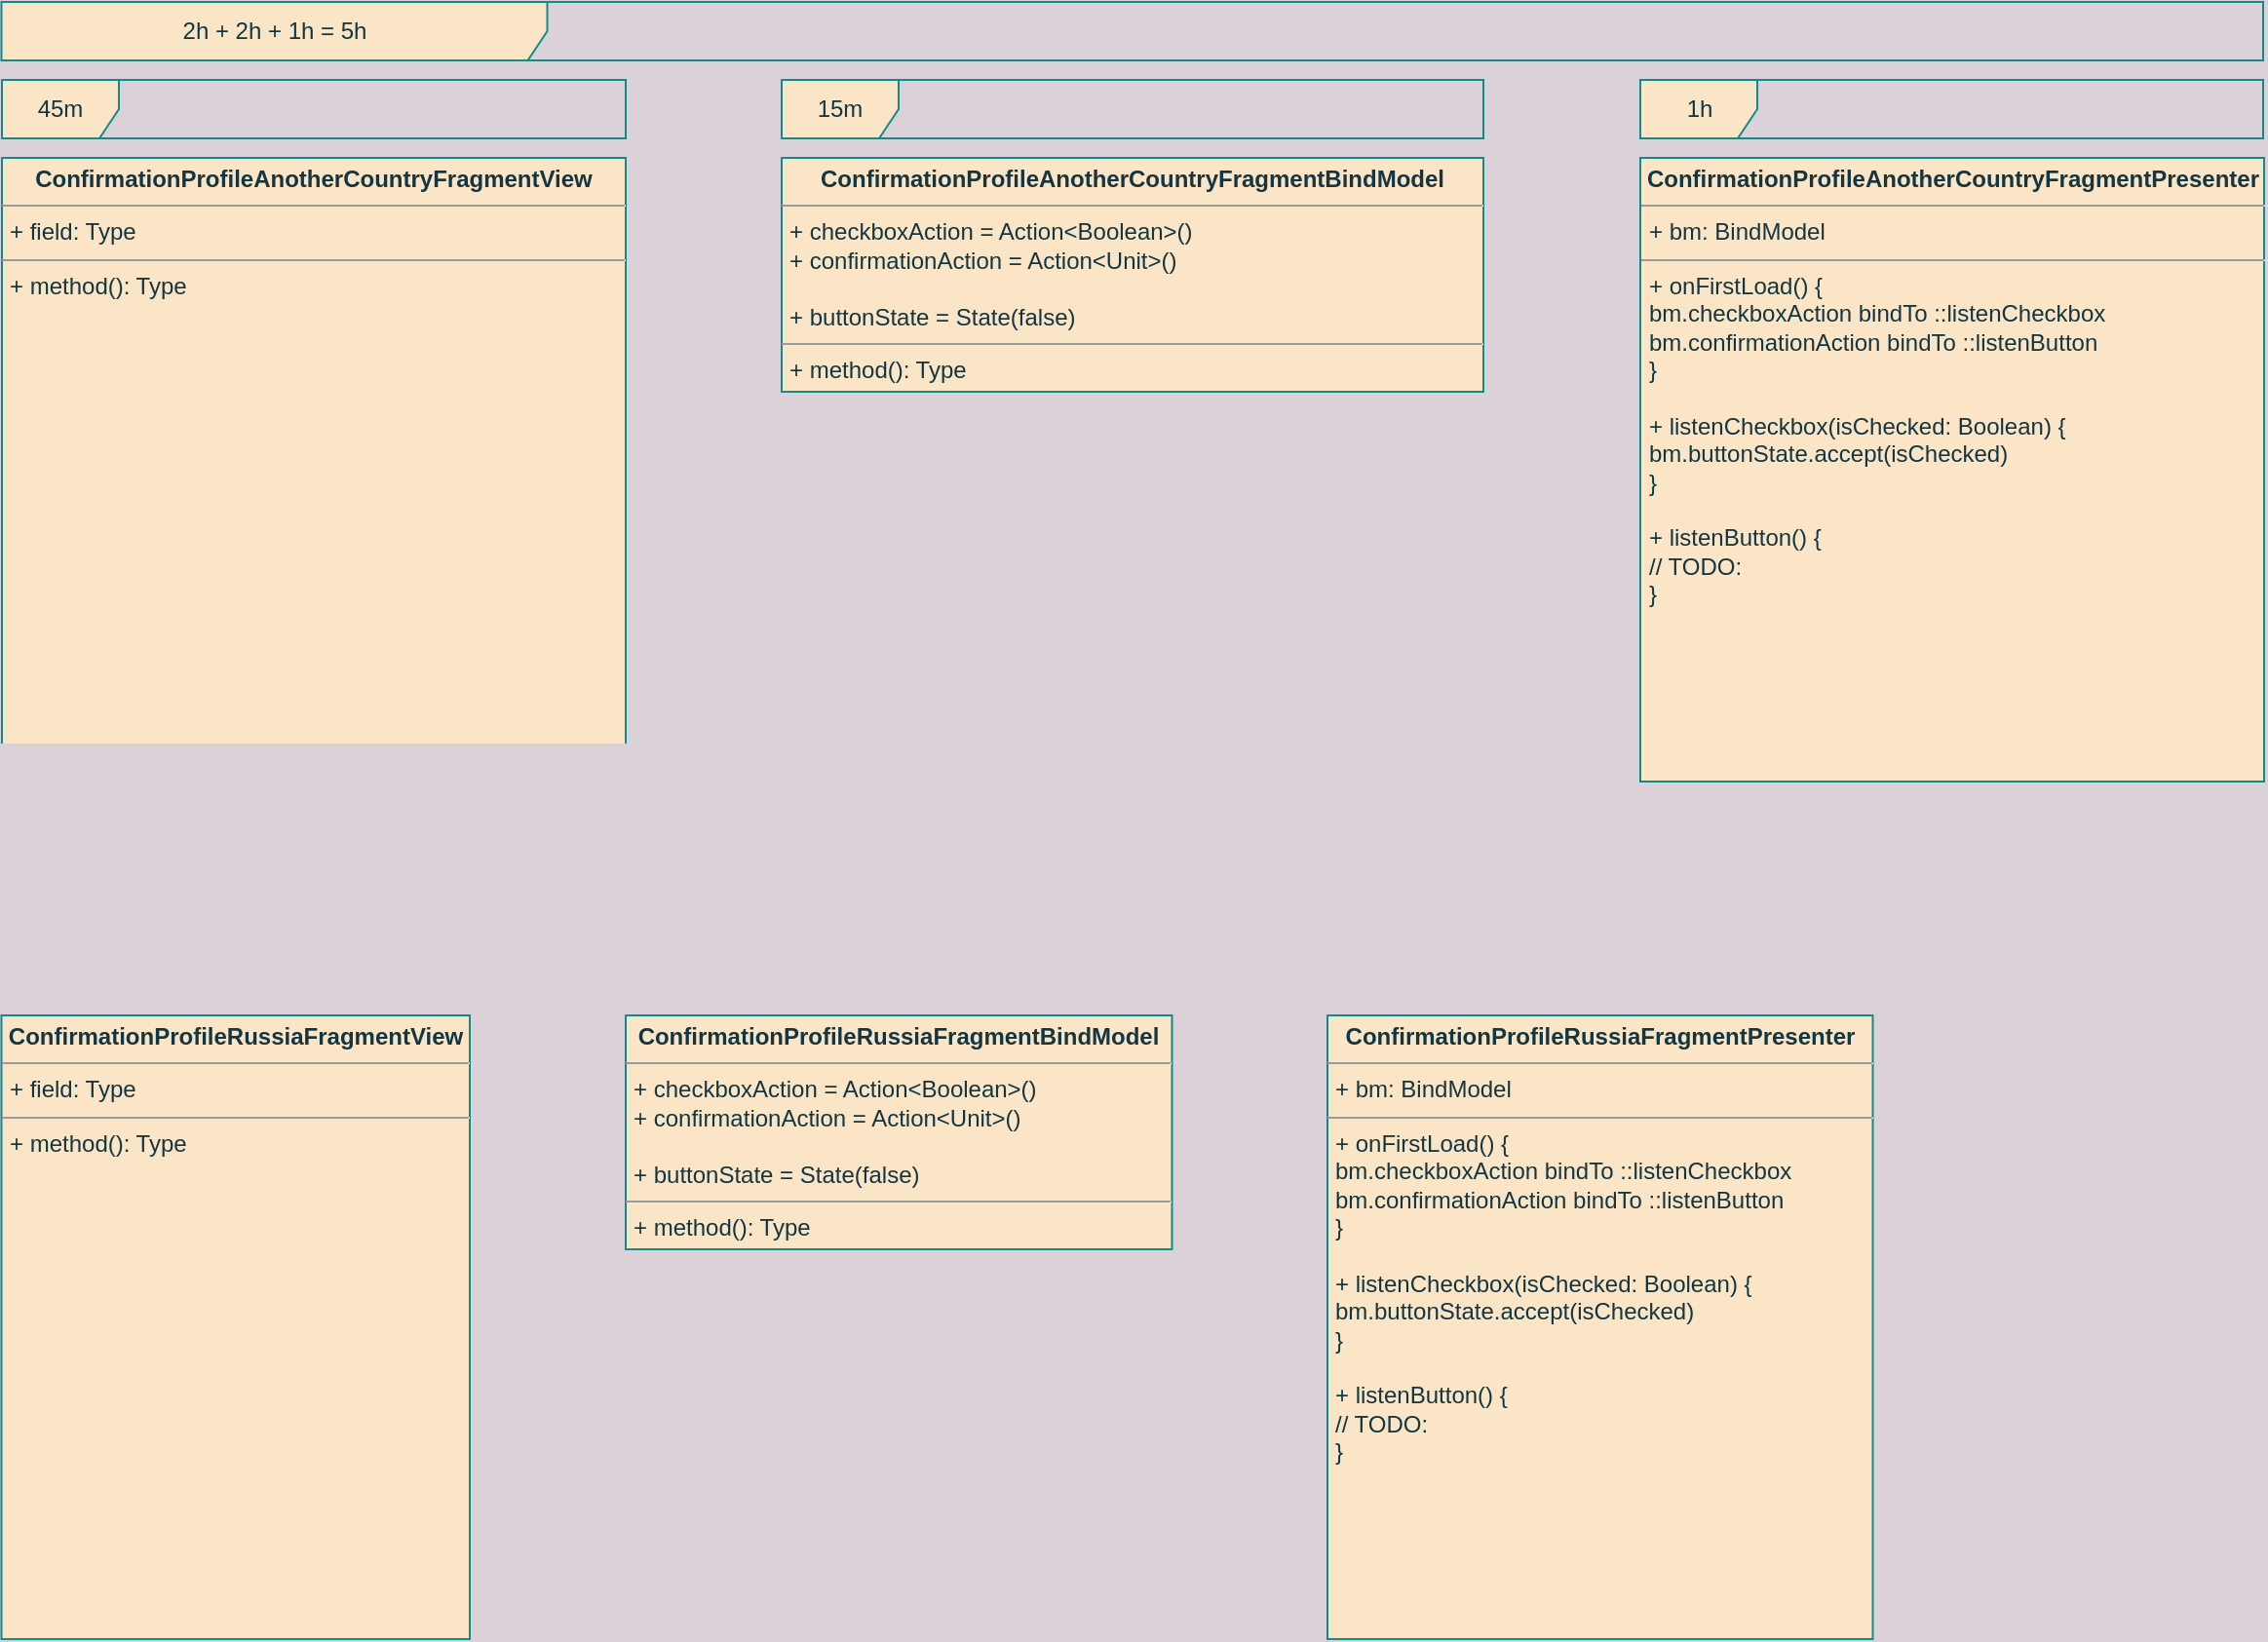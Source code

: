 <mxfile version="17.4.5" type="github">
  <diagram id="hZ0eqUO0tjvKLp5JY12B" name="Page-1">
    <mxGraphModel dx="1455" dy="985" grid="1" gridSize="10" guides="1" tooltips="1" connect="1" arrows="1" fold="1" page="1" pageScale="1" pageWidth="827" pageHeight="1169" background="#DAD2D8" math="0" shadow="0">
      <root>
        <mxCell id="0" />
        <mxCell id="1" parent="0" />
        <mxCell id="cyVeiYbiuuybUlAEG6Qh-1" value="&lt;p style=&quot;margin: 0px ; margin-top: 4px ; text-align: center&quot;&gt;&lt;b&gt;ConfirmationProfileAnotherCountryFragmentView&lt;/b&gt;&lt;/p&gt;&lt;hr size=&quot;1&quot;&gt;&lt;p style=&quot;margin: 0px ; margin-left: 4px&quot;&gt;+ field: Type&lt;/p&gt;&lt;hr size=&quot;1&quot;&gt;&lt;p style=&quot;margin: 0px ; margin-left: 4px&quot;&gt;+ method(): Type&lt;/p&gt;" style="verticalAlign=top;align=left;overflow=fill;fontSize=12;fontFamily=Helvetica;html=1;rounded=0;sketch=0;fontColor=#143642;strokeColor=#0F8B8D;fillColor=#FAE5C7;" vertex="1" parent="1">
          <mxGeometry x="80" y="80" width="320" height="320" as="geometry" />
        </mxCell>
        <mxCell id="cyVeiYbiuuybUlAEG6Qh-2" value="&lt;p style=&quot;margin: 0px ; margin-top: 4px ; text-align: center&quot;&gt;&lt;b&gt;ConfirmationProfileAnotherCountryFragmentPresenter&lt;/b&gt;&lt;/p&gt;&lt;hr size=&quot;1&quot;&gt;&lt;p style=&quot;margin: 0px ; margin-left: 4px&quot;&gt;+ bm: BindModel&lt;br&gt;&lt;/p&gt;&lt;hr size=&quot;1&quot;&gt;&lt;p style=&quot;margin: 0px ; margin-left: 4px&quot;&gt;+ onFirstLoad() {&lt;/p&gt;&lt;p style=&quot;margin: 0px ; margin-left: 4px&quot;&gt;bm.checkboxAction bindTo ::listenCheckbox&lt;/p&gt;&lt;p style=&quot;margin: 0px ; margin-left: 4px&quot;&gt;bm.confirmationAction bindTo ::listenButton&lt;br&gt;&lt;/p&gt;&lt;p style=&quot;margin: 0px ; margin-left: 4px&quot;&gt;}&lt;/p&gt;&lt;p style=&quot;margin: 0px ; margin-left: 4px&quot;&gt;&lt;br&gt;&lt;/p&gt;&lt;p style=&quot;margin: 0px ; margin-left: 4px&quot;&gt;+ listenCheckbox(isChecked: Boolean) {&lt;/p&gt;&lt;p style=&quot;margin: 0px ; margin-left: 4px&quot;&gt;bm.buttonState.accept(isChecked)&lt;br&gt;&lt;/p&gt;&lt;p style=&quot;margin: 0px ; margin-left: 4px&quot;&gt;}&lt;/p&gt;&lt;p style=&quot;margin: 0px ; margin-left: 4px&quot;&gt;&lt;br&gt;&lt;/p&gt;&lt;p style=&quot;margin: 0px ; margin-left: 4px&quot;&gt;+ listenButton() {&lt;/p&gt;&lt;p style=&quot;margin: 0px ; margin-left: 4px&quot;&gt;// TODO:&lt;br&gt;&lt;/p&gt;&lt;p style=&quot;margin: 0px ; margin-left: 4px&quot;&gt;}&lt;br&gt;&lt;/p&gt;" style="verticalAlign=top;align=left;overflow=fill;fontSize=12;fontFamily=Helvetica;html=1;rounded=0;sketch=0;fontColor=#143642;strokeColor=#0F8B8D;fillColor=#FAE5C7;" vertex="1" parent="1">
          <mxGeometry x="920.5" y="80" width="320" height="320" as="geometry" />
        </mxCell>
        <mxCell id="cyVeiYbiuuybUlAEG6Qh-3" value="&lt;p style=&quot;margin: 0px ; margin-top: 4px ; text-align: center&quot;&gt;&lt;b&gt;ConfirmationProfileAnotherCountryFragmentBindModel&lt;/b&gt;&lt;/p&gt;&lt;hr size=&quot;1&quot;&gt;&lt;p style=&quot;margin: 0px ; margin-left: 4px&quot;&gt;+ checkboxAction = Action&amp;lt;Boolean&amp;gt;()&lt;/p&gt;&lt;p style=&quot;margin: 0px ; margin-left: 4px&quot;&gt;+ confirmationAction = Action&amp;lt;Unit&amp;gt;()&lt;br&gt;&lt;/p&gt;&lt;p style=&quot;margin: 0px ; margin-left: 4px&quot;&gt;&lt;br&gt;&lt;/p&gt;&lt;p style=&quot;margin: 0px ; margin-left: 4px&quot;&gt;+ buttonState = State(false)&lt;br&gt;&lt;/p&gt;&lt;hr size=&quot;1&quot;&gt;&lt;p style=&quot;margin: 0px ; margin-left: 4px&quot;&gt;+ method(): Type&lt;/p&gt;" style="verticalAlign=top;align=left;overflow=fill;fontSize=12;fontFamily=Helvetica;html=1;rounded=0;sketch=0;fontColor=#143642;strokeColor=#0F8B8D;fillColor=#FAE5C7;" vertex="1" parent="1">
          <mxGeometry x="480" y="80" width="360" height="120" as="geometry" />
        </mxCell>
        <mxCell id="cyVeiYbiuuybUlAEG6Qh-4" value="&lt;p style=&quot;margin: 0px ; margin-top: 4px ; text-align: center&quot;&gt;&lt;b&gt;ConfirmationProfileRussiaFragmentView&lt;/b&gt;&lt;/p&gt;&lt;hr size=&quot;1&quot;&gt;&lt;p style=&quot;margin: 0px ; margin-left: 4px&quot;&gt;+ field: Type&lt;/p&gt;&lt;hr size=&quot;1&quot;&gt;&lt;p style=&quot;margin: 0px ; margin-left: 4px&quot;&gt;+ method(): Type&lt;/p&gt;" style="verticalAlign=top;align=left;overflow=fill;fontSize=12;fontFamily=Helvetica;html=1;rounded=0;sketch=0;fontColor=#143642;strokeColor=#0F8B8D;fillColor=#FAE5C7;" vertex="1" parent="1">
          <mxGeometry x="79.75" y="520" width="240.25" height="320" as="geometry" />
        </mxCell>
        <mxCell id="cyVeiYbiuuybUlAEG6Qh-5" value="&lt;p style=&quot;margin: 0px ; margin-top: 4px ; text-align: center&quot;&gt;&lt;b&gt;ConfirmationProfile&lt;/b&gt;&lt;b&gt;&lt;b&gt;Russia&lt;/b&gt;FragmentPresenter&lt;/b&gt;&lt;/p&gt;&lt;hr size=&quot;1&quot;&gt;&lt;p style=&quot;margin: 0px ; margin-left: 4px&quot;&gt;+ bm: BindModel&lt;br&gt;&lt;/p&gt;&lt;hr size=&quot;1&quot;&gt;&lt;p style=&quot;margin: 0px ; margin-left: 4px&quot;&gt;+ onFirstLoad() {&lt;/p&gt;&lt;p style=&quot;margin: 0px ; margin-left: 4px&quot;&gt;bm.checkboxAction bindTo ::listenCheckbox&lt;/p&gt;&lt;p style=&quot;margin: 0px ; margin-left: 4px&quot;&gt;bm.confirmationAction bindTo ::listenButton&lt;br&gt;&lt;/p&gt;&lt;p style=&quot;margin: 0px ; margin-left: 4px&quot;&gt;}&lt;/p&gt;&lt;p style=&quot;margin: 0px ; margin-left: 4px&quot;&gt;&lt;br&gt;&lt;/p&gt;&lt;p style=&quot;margin: 0px ; margin-left: 4px&quot;&gt;+ listenCheckbox(isChecked: Boolean) {&lt;/p&gt;&lt;p style=&quot;margin: 0px ; margin-left: 4px&quot;&gt;bm.buttonState.accept(isChecked)&lt;br&gt;&lt;/p&gt;&lt;p style=&quot;margin: 0px ; margin-left: 4px&quot;&gt;}&lt;/p&gt;&lt;p style=&quot;margin: 0px ; margin-left: 4px&quot;&gt;&lt;br&gt;&lt;/p&gt;&lt;p style=&quot;margin: 0px ; margin-left: 4px&quot;&gt;+ listenButton() {&lt;/p&gt;&lt;p style=&quot;margin: 0px ; margin-left: 4px&quot;&gt;// TODO:&lt;br&gt;&lt;/p&gt;&lt;p style=&quot;margin: 0px ; margin-left: 4px&quot;&gt;}&lt;br&gt;&lt;/p&gt;" style="verticalAlign=top;align=left;overflow=fill;fontSize=12;fontFamily=Helvetica;html=1;rounded=0;sketch=0;fontColor=#143642;strokeColor=#0F8B8D;fillColor=#FAE5C7;" vertex="1" parent="1">
          <mxGeometry x="760" y="520" width="279.75" height="320" as="geometry" />
        </mxCell>
        <mxCell id="cyVeiYbiuuybUlAEG6Qh-6" value="&lt;p style=&quot;margin: 0px ; margin-top: 4px ; text-align: center&quot;&gt;&lt;b&gt;ConfirmationProfile&lt;/b&gt;&lt;b&gt;&lt;b&gt;Russia&lt;/b&gt;FragmentBindModel&lt;/b&gt;&lt;/p&gt;&lt;hr size=&quot;1&quot;&gt;&lt;p style=&quot;margin: 0px ; margin-left: 4px&quot;&gt;+ checkboxAction = Action&amp;lt;Boolean&amp;gt;()&lt;/p&gt;&lt;p style=&quot;margin: 0px ; margin-left: 4px&quot;&gt;+ confirmationAction = Action&amp;lt;Unit&amp;gt;()&lt;br&gt;&lt;/p&gt;&lt;p style=&quot;margin: 0px ; margin-left: 4px&quot;&gt;&lt;br&gt;&lt;/p&gt;&lt;p style=&quot;margin: 0px ; margin-left: 4px&quot;&gt;+ buttonState = State(false)&lt;br&gt;&lt;/p&gt;&lt;hr size=&quot;1&quot;&gt;&lt;p style=&quot;margin: 0px ; margin-left: 4px&quot;&gt;+ method(): Type&lt;/p&gt;" style="verticalAlign=top;align=left;overflow=fill;fontSize=12;fontFamily=Helvetica;html=1;rounded=0;sketch=0;fontColor=#143642;strokeColor=#0F8B8D;fillColor=#FAE5C7;" vertex="1" parent="1">
          <mxGeometry x="400" y="520" width="280.25" height="120" as="geometry" />
        </mxCell>
        <mxCell id="cyVeiYbiuuybUlAEG6Qh-7" value="45m" style="shape=umlFrame;whiteSpace=wrap;html=1;rounded=0;sketch=0;fontColor=#143642;strokeColor=#0F8B8D;fillColor=#FAE5C7;" vertex="1" parent="1">
          <mxGeometry x="80" y="40" width="320" height="30" as="geometry" />
        </mxCell>
        <mxCell id="cyVeiYbiuuybUlAEG6Qh-8" value="15m" style="shape=umlFrame;whiteSpace=wrap;html=1;rounded=0;sketch=0;fontColor=#143642;strokeColor=#0F8B8D;fillColor=#FAE5C7;" vertex="1" parent="1">
          <mxGeometry x="480" y="40" width="360" height="30" as="geometry" />
        </mxCell>
        <mxCell id="cyVeiYbiuuybUlAEG6Qh-9" value="1h" style="shape=umlFrame;whiteSpace=wrap;html=1;rounded=0;sketch=0;fontColor=#143642;strokeColor=#0F8B8D;fillColor=#FAE5C7;" vertex="1" parent="1">
          <mxGeometry x="920.5" y="40" width="319.5" height="30" as="geometry" />
        </mxCell>
        <mxCell id="cyVeiYbiuuybUlAEG6Qh-10" value="2h + 2h + 1h = 5h" style="shape=umlFrame;whiteSpace=wrap;html=1;rounded=0;sketch=0;fontColor=#143642;strokeColor=#0F8B8D;fillColor=#FAE5C7;width=280;height=30;" vertex="1" parent="1">
          <mxGeometry x="79.75" width="1160.25" height="30" as="geometry" />
        </mxCell>
      </root>
    </mxGraphModel>
  </diagram>
</mxfile>
